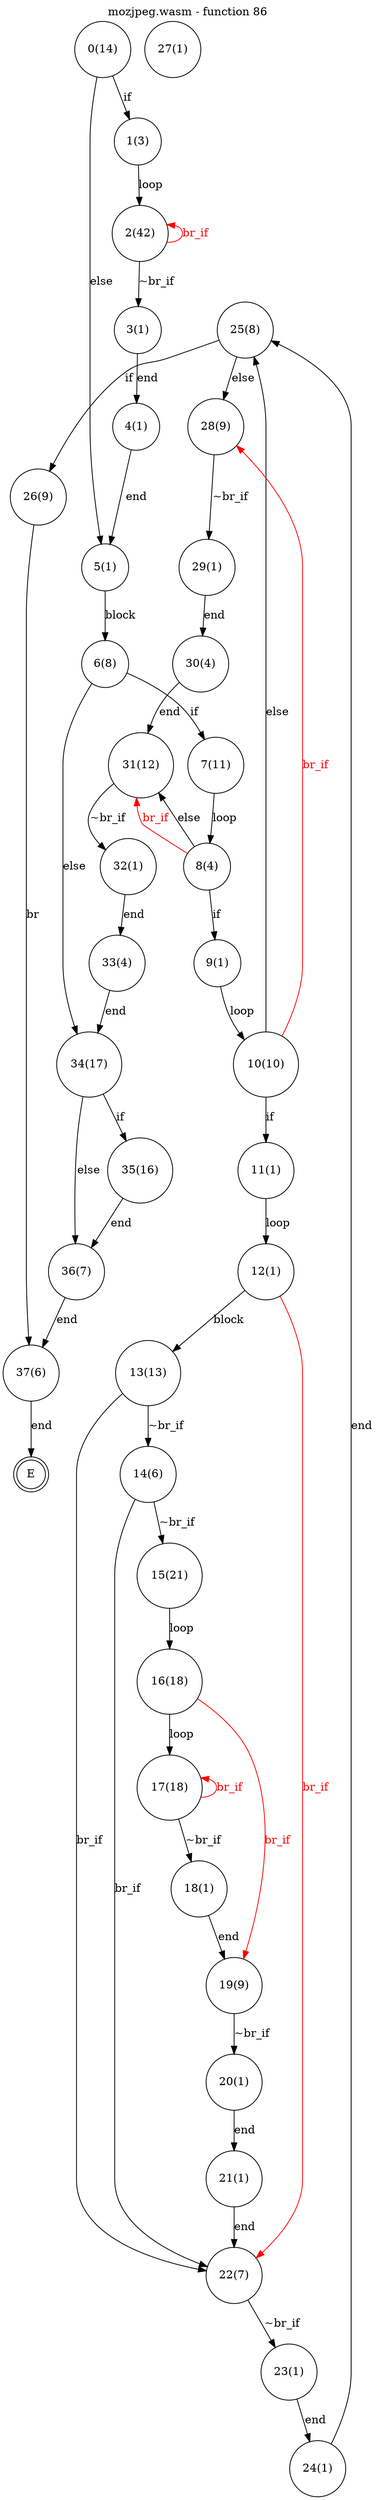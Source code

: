 digraph finite_state_machine {
    label = "mozjpeg.wasm - function 86"
    labelloc =  t
    labelfontsize = 16
    labelfontcolor = black
    labelfontname = "Helvetica"
    node [shape = doublecircle]; E ;
node [shape=circle, fontcolor=black, style="", label="0(14)"]0
node [shape=circle, fontcolor=black, style="", label="1(3)"]1
node [shape=circle, fontcolor=black, style="", label="2(42)"]2
node [shape=circle, fontcolor=black, style="", label="3(1)"]3
node [shape=circle, fontcolor=black, style="", label="4(1)"]4
node [shape=circle, fontcolor=black, style="", label="5(1)"]5
node [shape=circle, fontcolor=black, style="", label="6(8)"]6
node [shape=circle, fontcolor=black, style="", label="7(11)"]7
node [shape=circle, fontcolor=black, style="", label="8(4)"]8
node [shape=circle, fontcolor=black, style="", label="9(1)"]9
node [shape=circle, fontcolor=black, style="", label="10(10)"]10
node [shape=circle, fontcolor=black, style="", label="11(1)"]11
node [shape=circle, fontcolor=black, style="", label="12(1)"]12
node [shape=circle, fontcolor=black, style="", label="13(13)"]13
node [shape=circle, fontcolor=black, style="", label="14(6)"]14
node [shape=circle, fontcolor=black, style="", label="15(21)"]15
node [shape=circle, fontcolor=black, style="", label="16(18)"]16
node [shape=circle, fontcolor=black, style="", label="17(18)"]17
node [shape=circle, fontcolor=black, style="", label="18(1)"]18
node [shape=circle, fontcolor=black, style="", label="19(9)"]19
node [shape=circle, fontcolor=black, style="", label="20(1)"]20
node [shape=circle, fontcolor=black, style="", label="21(1)"]21
node [shape=circle, fontcolor=black, style="", label="22(7)"]22
node [shape=circle, fontcolor=black, style="", label="23(1)"]23
node [shape=circle, fontcolor=black, style="", label="24(1)"]24
node [shape=circle, fontcolor=black, style="", label="25(8)"]25
node [shape=circle, fontcolor=black, style="", label="26(9)"]26
node [shape=circle, fontcolor=black, style="", label="27(1)"]27
node [shape=circle, fontcolor=black, style="", label="28(9)"]28
node [shape=circle, fontcolor=black, style="", label="29(1)"]29
node [shape=circle, fontcolor=black, style="", label="30(4)"]30
node [shape=circle, fontcolor=black, style="", label="31(12)"]31
node [shape=circle, fontcolor=black, style="", label="32(1)"]32
node [shape=circle, fontcolor=black, style="", label="33(4)"]33
node [shape=circle, fontcolor=black, style="", label="34(17)"]34
node [shape=circle, fontcolor=black, style="", label="35(16)"]35
node [shape=circle, fontcolor=black, style="", label="36(7)"]36
node [shape=circle, fontcolor=black, style="", label="37(6)"]37
node [shape=circle, fontcolor=black, style="", label="E"]E
    0 -> 1[label="if"];
    0 -> 5[label="else"];
    1 -> 2[label="loop"];
    2 -> 3[label="~br_if"];
    2 -> 2[color="red" dir=back fontcolor="red" label="br_if"];
    3 -> 4[label="end"];
    4 -> 5[label="end"];
    5 -> 6[label="block"];
    6 -> 7[label="if"];
    6 -> 34[label="else"];
    7 -> 8[label="loop"];
    8 -> 9[label="if"];
    8 -> 31[label="else"];
    9 -> 10[label="loop"];
    10 -> 11[label="if"];
    10 -> 25[label="else"];
    11 -> 12[label="loop"];
    12 -> 13[label="block"];
    13 -> 14[label="~br_if"];
    13 -> 22[label="br_if"];
    14 -> 15[label="~br_if"];
    14 -> 22[label="br_if"];
    15 -> 16[label="loop"];
    16 -> 17[label="loop"];
    17 -> 18[label="~br_if"];
    17 -> 17[color="red" dir=back fontcolor="red" label="br_if"];
    18 -> 19[label="end"];
    19 -> 20[label="~br_if"];
    19 -> 16[color="red" dir=back fontcolor="red" label="br_if"];
    20 -> 21[label="end"];
    21 -> 22[label="end"];
    22 -> 23[label="~br_if"];
    22 -> 12[color="red" dir=back fontcolor="red" label="br_if"];
    23 -> 24[label="end"];
    24 -> 25[label="end"];
    25 -> 26[label="if"];
    25 -> 28[label="else"];
    26 -> 37[label="br"];
    28 -> 29[label="~br_if"];
    28 -> 10[color="red" dir=back fontcolor="red" label="br_if"];
    29 -> 30[label="end"];
    30 -> 31[label="end"];
    31 -> 32[label="~br_if"];
    31 -> 8[color="red" dir=back fontcolor="red" label="br_if"];
    32 -> 33[label="end"];
    33 -> 34[label="end"];
    34 -> 35[label="if"];
    34 -> 36[label="else"];
    35 -> 36[label="end"];
    36 -> 37[label="end"];
    37 -> E[label="end"];
}
